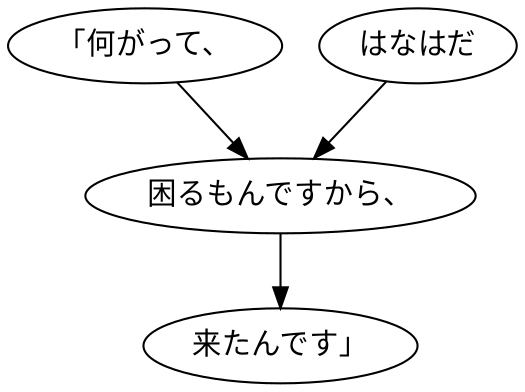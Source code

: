 digraph graph7267 {
	node0 [label="「何がって、"];
	node1 [label="はなはだ"];
	node2 [label="困るもんですから、"];
	node3 [label="来たんです」"];
	node0 -> node2;
	node1 -> node2;
	node2 -> node3;
}
